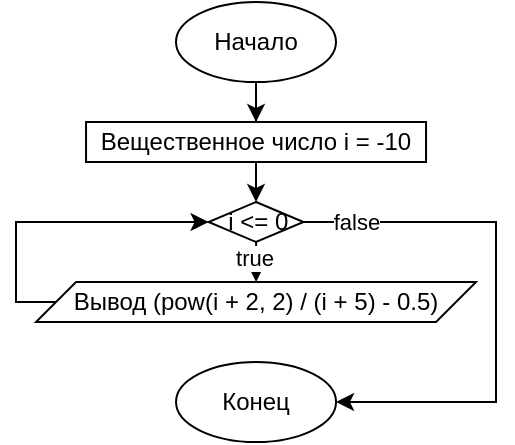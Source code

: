 <mxfile version="14.3.0" type="device"><diagram id="rqQzgaqE5HwuQP4C6qzI" name="Page-1"><mxGraphModel dx="415" dy="241" grid="1" gridSize="10" guides="1" tooltips="1" connect="1" arrows="1" fold="1" page="1" pageScale="1" pageWidth="827" pageHeight="1169" math="0" shadow="0"><root><mxCell id="0"/><mxCell id="1" parent="0"/><mxCell id="X6TsaH43rsw3EuDzbanR-41" style="edgeStyle=orthogonalEdgeStyle;rounded=0;orthogonalLoop=1;jettySize=auto;html=1;entryX=0.5;entryY=0;entryDx=0;entryDy=0;" edge="1" parent="1" source="X6TsaH43rsw3EuDzbanR-42" target="X6TsaH43rsw3EuDzbanR-47"><mxGeometry relative="1" as="geometry"/></mxCell><mxCell id="X6TsaH43rsw3EuDzbanR-42" value="Начало" style="ellipse;whiteSpace=wrap;html=1;" vertex="1" parent="1"><mxGeometry x="310" y="80" width="80" height="40" as="geometry"/></mxCell><mxCell id="X6TsaH43rsw3EuDzbanR-45" value="Конец" style="ellipse;whiteSpace=wrap;html=1;" vertex="1" parent="1"><mxGeometry x="310.02" y="260" width="80" height="40" as="geometry"/></mxCell><mxCell id="X6TsaH43rsw3EuDzbanR-46" style="edgeStyle=orthogonalEdgeStyle;rounded=0;orthogonalLoop=1;jettySize=auto;html=1;" edge="1" parent="1" source="X6TsaH43rsw3EuDzbanR-47"><mxGeometry relative="1" as="geometry"><mxPoint x="350.034" y="180" as="targetPoint"/></mxGeometry></mxCell><mxCell id="X6TsaH43rsw3EuDzbanR-47" value="Вещественное число i = -10" style="rounded=0;whiteSpace=wrap;html=1;" vertex="1" parent="1"><mxGeometry x="265.02" y="140" width="170" height="20" as="geometry"/></mxCell><mxCell id="X6TsaH43rsw3EuDzbanR-73" style="edgeStyle=orthogonalEdgeStyle;rounded=0;orthogonalLoop=1;jettySize=auto;html=1;entryX=0.5;entryY=0;entryDx=0;entryDy=0;" edge="1" parent="1" source="X6TsaH43rsw3EuDzbanR-54" target="X6TsaH43rsw3EuDzbanR-72"><mxGeometry relative="1" as="geometry"/></mxCell><mxCell id="X6TsaH43rsw3EuDzbanR-74" value="true" style="edgeLabel;html=1;align=center;verticalAlign=middle;resizable=0;points=[];" vertex="1" connectable="0" parent="X6TsaH43rsw3EuDzbanR-73"><mxGeometry x="-0.461" y="-1" relative="1" as="geometry"><mxPoint y="2" as="offset"/></mxGeometry></mxCell><mxCell id="X6TsaH43rsw3EuDzbanR-76" style="edgeStyle=orthogonalEdgeStyle;rounded=0;orthogonalLoop=1;jettySize=auto;html=1;entryX=1;entryY=0.5;entryDx=0;entryDy=0;" edge="1" parent="1" source="X6TsaH43rsw3EuDzbanR-54" target="X6TsaH43rsw3EuDzbanR-45"><mxGeometry relative="1" as="geometry"><Array as="points"><mxPoint x="470" y="190"/><mxPoint x="470" y="280"/></Array></mxGeometry></mxCell><mxCell id="X6TsaH43rsw3EuDzbanR-77" value="false" style="edgeLabel;html=1;align=center;verticalAlign=middle;resizable=0;points=[];" vertex="1" connectable="0" parent="X6TsaH43rsw3EuDzbanR-76"><mxGeometry x="-0.81" relative="1" as="geometry"><mxPoint as="offset"/></mxGeometry></mxCell><mxCell id="X6TsaH43rsw3EuDzbanR-54" value="&amp;nbsp;i &amp;lt;= 0" style="rhombus;whiteSpace=wrap;html=1;" vertex="1" parent="1"><mxGeometry x="326.28" y="180" width="47.48" height="20" as="geometry"/></mxCell><mxCell id="X6TsaH43rsw3EuDzbanR-75" style="edgeStyle=orthogonalEdgeStyle;rounded=0;orthogonalLoop=1;jettySize=auto;html=1;entryX=0;entryY=0.5;entryDx=0;entryDy=0;" edge="1" parent="1" source="X6TsaH43rsw3EuDzbanR-72" target="X6TsaH43rsw3EuDzbanR-54"><mxGeometry relative="1" as="geometry"><Array as="points"><mxPoint x="230" y="230"/><mxPoint x="230" y="190"/></Array></mxGeometry></mxCell><mxCell id="X6TsaH43rsw3EuDzbanR-72" value="Вывод&amp;nbsp;(pow(i + 2, 2) / (i + 5) - 0.5)" style="shape=parallelogram;perimeter=parallelogramPerimeter;whiteSpace=wrap;html=1;fixedSize=1;" vertex="1" parent="1"><mxGeometry x="240.02" y="220" width="220" height="20" as="geometry"/></mxCell></root></mxGraphModel></diagram></mxfile>
